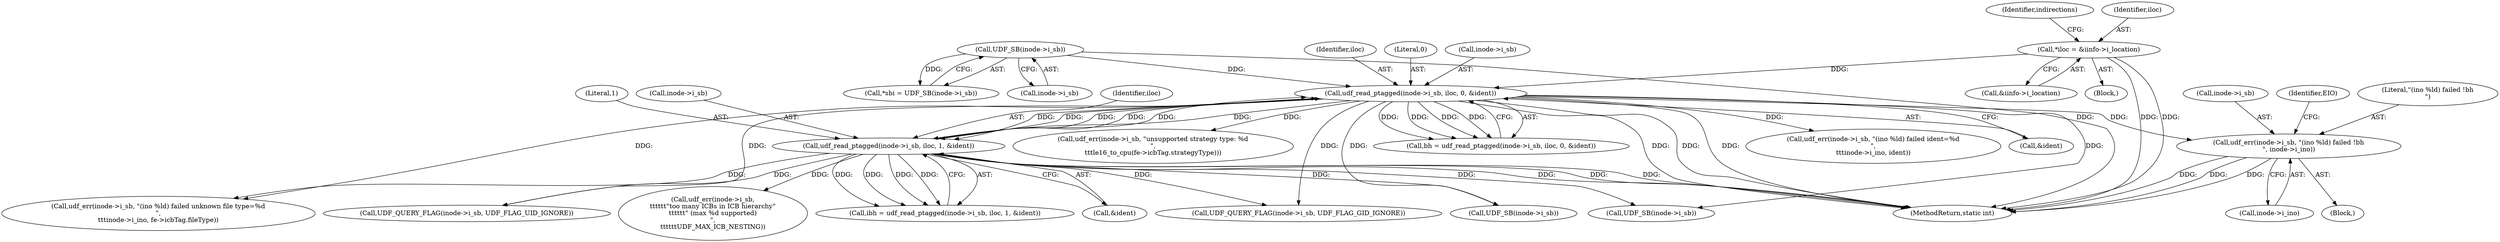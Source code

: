 digraph "0_linux_23b133bdc452aa441fcb9b82cbf6dd05cfd342d0@pointer" {
"1000197" [label="(Call,udf_err(inode->i_sb, \"(ino %ld) failed !bh\n\", inode->i_ino))"];
"1000185" [label="(Call,udf_read_ptagged(inode->i_sb, iloc, 0, &ident))"];
"1000258" [label="(Call,udf_read_ptagged(inode->i_sb, iloc, 1, &ident))"];
"1000127" [label="(Call,UDF_SB(inode->i_sb))"];
"1000132" [label="(Call,*iloc = &iinfo->i_location)"];
"1000197" [label="(Call,udf_err(inode->i_sb, \"(ino %ld) failed !bh\n\", inode->i_ino))"];
"1000198" [label="(Call,inode->i_sb)"];
"1000196" [label="(Block,)"];
"1000128" [label="(Call,inode->i_sb)"];
"1000258" [label="(Call,udf_read_ptagged(inode->i_sb, iloc, 1, &ident))"];
"1000221" [label="(Call,udf_err(inode->i_sb, \"(ino %ld) failed ident=%d\n\",\n\t\t\tinode->i_ino, ident))"];
"1000314" [label="(Call,udf_err(inode->i_sb,\n\t\t\t\t\t\t\"too many ICBs in ICB hierarchy\"\n\t\t\t\t\t\t\" (max %d supported)\n\",\n\t\t\t\t\t\tUDF_MAX_ICB_NESTING))"];
"1000186" [label="(Call,inode->i_sb)"];
"1000191" [label="(Call,&ident)"];
"1001170" [label="(Call,udf_err(inode->i_sb, \"(ino %ld) failed unknown file type=%d\n\",\n\t\t\tinode->i_ino, fe->icbTag.fileType))"];
"1000256" [label="(Call,ibh = udf_read_ptagged(inode->i_sb, iloc, 1, &ident))"];
"1000111" [label="(Block,)"];
"1000141" [label="(Identifier,indirections)"];
"1000189" [label="(Identifier,iloc)"];
"1000190" [label="(Literal,0)"];
"1000337" [label="(Call,udf_err(inode->i_sb, \"unsupported strategy type: %d\n\",\n\t\t\tle16_to_cpu(fe->icbTag.strategyType)))"];
"1001231" [label="(MethodReturn,static int)"];
"1000591" [label="(Call,UDF_QUERY_FLAG(inode->i_sb, UDF_FLAG_UID_IGNORE))"];
"1000264" [label="(Call,&ident)"];
"1000183" [label="(Call,bh = udf_read_ptagged(inode->i_sb, iloc, 0, &ident))"];
"1000133" [label="(Identifier,iloc)"];
"1000207" [label="(Identifier,EIO)"];
"1000125" [label="(Call,*sbi = UDF_SB(inode->i_sb))"];
"1000127" [label="(Call,UDF_SB(inode->i_sb))"];
"1000202" [label="(Call,inode->i_ino)"];
"1000201" [label="(Literal,\"(ino %ld) failed !bh\n\")"];
"1000625" [label="(Call,UDF_QUERY_FLAG(inode->i_sb, UDF_FLAG_GID_IGNORE))"];
"1000263" [label="(Literal,1)"];
"1000134" [label="(Call,&iinfo->i_location)"];
"1000132" [label="(Call,*iloc = &iinfo->i_location)"];
"1000640" [label="(Call,UDF_SB(inode->i_sb))"];
"1000606" [label="(Call,UDF_SB(inode->i_sb))"];
"1000259" [label="(Call,inode->i_sb)"];
"1000185" [label="(Call,udf_read_ptagged(inode->i_sb, iloc, 0, &ident))"];
"1000262" [label="(Identifier,iloc)"];
"1000197" -> "1000196"  [label="AST: "];
"1000197" -> "1000202"  [label="CFG: "];
"1000198" -> "1000197"  [label="AST: "];
"1000201" -> "1000197"  [label="AST: "];
"1000202" -> "1000197"  [label="AST: "];
"1000207" -> "1000197"  [label="CFG: "];
"1000197" -> "1001231"  [label="DDG: "];
"1000197" -> "1001231"  [label="DDG: "];
"1000197" -> "1001231"  [label="DDG: "];
"1000185" -> "1000197"  [label="DDG: "];
"1000185" -> "1000183"  [label="AST: "];
"1000185" -> "1000191"  [label="CFG: "];
"1000186" -> "1000185"  [label="AST: "];
"1000189" -> "1000185"  [label="AST: "];
"1000190" -> "1000185"  [label="AST: "];
"1000191" -> "1000185"  [label="AST: "];
"1000183" -> "1000185"  [label="CFG: "];
"1000185" -> "1001231"  [label="DDG: "];
"1000185" -> "1001231"  [label="DDG: "];
"1000185" -> "1001231"  [label="DDG: "];
"1000185" -> "1000183"  [label="DDG: "];
"1000185" -> "1000183"  [label="DDG: "];
"1000185" -> "1000183"  [label="DDG: "];
"1000185" -> "1000183"  [label="DDG: "];
"1000258" -> "1000185"  [label="DDG: "];
"1000258" -> "1000185"  [label="DDG: "];
"1000258" -> "1000185"  [label="DDG: "];
"1000127" -> "1000185"  [label="DDG: "];
"1000132" -> "1000185"  [label="DDG: "];
"1000185" -> "1000221"  [label="DDG: "];
"1000185" -> "1000258"  [label="DDG: "];
"1000185" -> "1000258"  [label="DDG: "];
"1000185" -> "1000258"  [label="DDG: "];
"1000185" -> "1000337"  [label="DDG: "];
"1000185" -> "1000591"  [label="DDG: "];
"1000185" -> "1000606"  [label="DDG: "];
"1000185" -> "1000625"  [label="DDG: "];
"1000185" -> "1000640"  [label="DDG: "];
"1000185" -> "1001170"  [label="DDG: "];
"1000258" -> "1000256"  [label="AST: "];
"1000258" -> "1000264"  [label="CFG: "];
"1000259" -> "1000258"  [label="AST: "];
"1000262" -> "1000258"  [label="AST: "];
"1000263" -> "1000258"  [label="AST: "];
"1000264" -> "1000258"  [label="AST: "];
"1000256" -> "1000258"  [label="CFG: "];
"1000258" -> "1001231"  [label="DDG: "];
"1000258" -> "1001231"  [label="DDG: "];
"1000258" -> "1001231"  [label="DDG: "];
"1000258" -> "1000256"  [label="DDG: "];
"1000258" -> "1000256"  [label="DDG: "];
"1000258" -> "1000256"  [label="DDG: "];
"1000258" -> "1000256"  [label="DDG: "];
"1000258" -> "1000314"  [label="DDG: "];
"1000258" -> "1000591"  [label="DDG: "];
"1000258" -> "1000606"  [label="DDG: "];
"1000258" -> "1000625"  [label="DDG: "];
"1000258" -> "1000640"  [label="DDG: "];
"1000258" -> "1001170"  [label="DDG: "];
"1000127" -> "1000125"  [label="AST: "];
"1000127" -> "1000128"  [label="CFG: "];
"1000128" -> "1000127"  [label="AST: "];
"1000125" -> "1000127"  [label="CFG: "];
"1000127" -> "1001231"  [label="DDG: "];
"1000127" -> "1000125"  [label="DDG: "];
"1000132" -> "1000111"  [label="AST: "];
"1000132" -> "1000134"  [label="CFG: "];
"1000133" -> "1000132"  [label="AST: "];
"1000134" -> "1000132"  [label="AST: "];
"1000141" -> "1000132"  [label="CFG: "];
"1000132" -> "1001231"  [label="DDG: "];
"1000132" -> "1001231"  [label="DDG: "];
}

